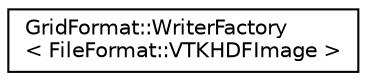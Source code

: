 digraph "Graphical Class Hierarchy"
{
 // LATEX_PDF_SIZE
  edge [fontname="Helvetica",fontsize="10",labelfontname="Helvetica",labelfontsize="10"];
  node [fontname="Helvetica",fontsize="10",shape=record];
  rankdir="LR";
  Node0 [label="GridFormat::WriterFactory\l\< FileFormat::VTKHDFImage \>",height=0.2,width=0.4,color="black", fillcolor="white", style="filled",URL="$structGridFormat_1_1WriterFactory_3_01FileFormat_1_1VTKHDFImage_01_4.html",tooltip="Specialization of the WriterFactory for the vtk-hdf image grid format."];
}
